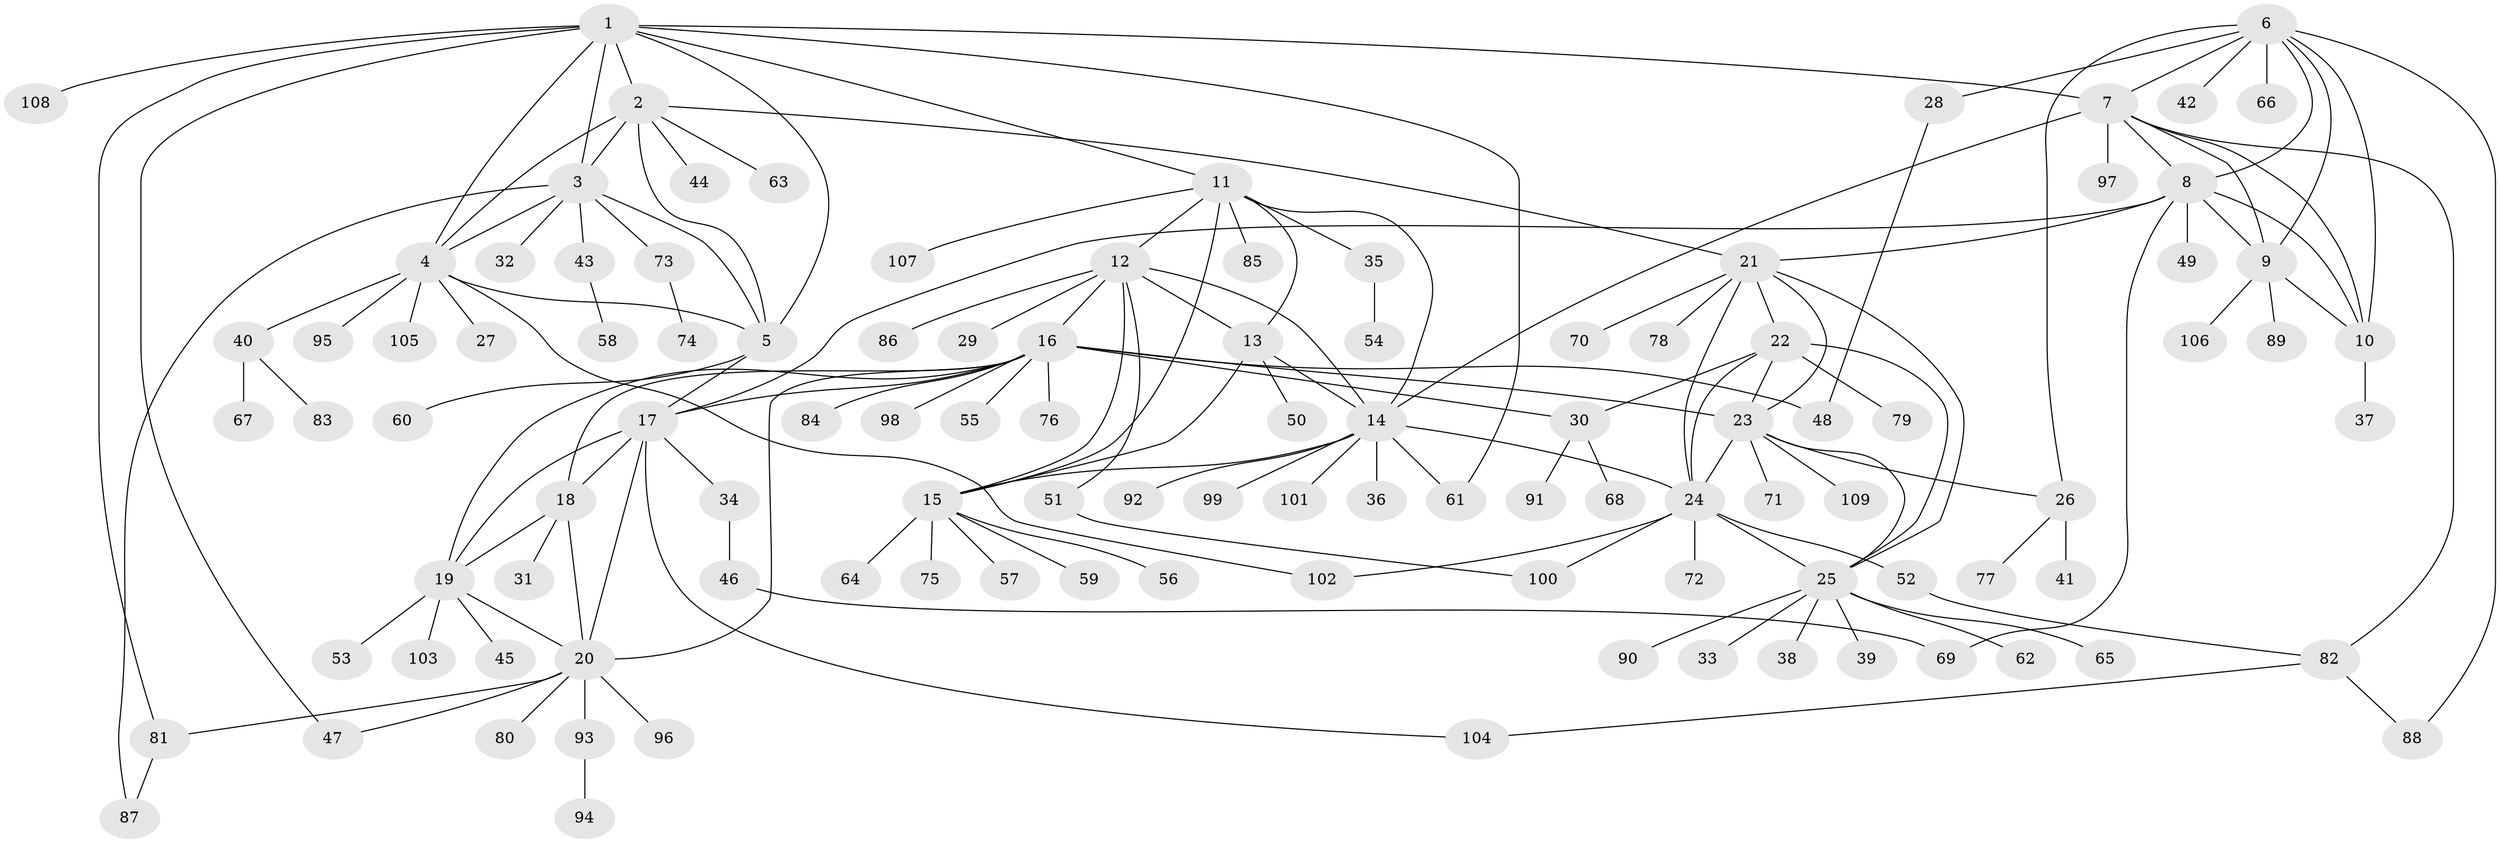 // coarse degree distribution, {15: 0.012048192771084338, 5: 0.012048192771084338, 9: 0.024096385542168676, 7: 0.012048192771084338, 10: 0.024096385542168676, 11: 0.024096385542168676, 4: 0.04819277108433735, 8: 0.03614457831325301, 17: 0.012048192771084338, 6: 0.024096385542168676, 1: 0.6265060240963856, 2: 0.12048192771084337, 3: 0.024096385542168676}
// Generated by graph-tools (version 1.1) at 2025/42/03/06/25 10:42:08]
// undirected, 109 vertices, 157 edges
graph export_dot {
graph [start="1"]
  node [color=gray90,style=filled];
  1;
  2;
  3;
  4;
  5;
  6;
  7;
  8;
  9;
  10;
  11;
  12;
  13;
  14;
  15;
  16;
  17;
  18;
  19;
  20;
  21;
  22;
  23;
  24;
  25;
  26;
  27;
  28;
  29;
  30;
  31;
  32;
  33;
  34;
  35;
  36;
  37;
  38;
  39;
  40;
  41;
  42;
  43;
  44;
  45;
  46;
  47;
  48;
  49;
  50;
  51;
  52;
  53;
  54;
  55;
  56;
  57;
  58;
  59;
  60;
  61;
  62;
  63;
  64;
  65;
  66;
  67;
  68;
  69;
  70;
  71;
  72;
  73;
  74;
  75;
  76;
  77;
  78;
  79;
  80;
  81;
  82;
  83;
  84;
  85;
  86;
  87;
  88;
  89;
  90;
  91;
  92;
  93;
  94;
  95;
  96;
  97;
  98;
  99;
  100;
  101;
  102;
  103;
  104;
  105;
  106;
  107;
  108;
  109;
  1 -- 2;
  1 -- 3;
  1 -- 4;
  1 -- 5;
  1 -- 7;
  1 -- 11;
  1 -- 47;
  1 -- 61;
  1 -- 81;
  1 -- 108;
  2 -- 3;
  2 -- 4;
  2 -- 5;
  2 -- 21;
  2 -- 44;
  2 -- 63;
  3 -- 4;
  3 -- 5;
  3 -- 32;
  3 -- 43;
  3 -- 73;
  3 -- 87;
  4 -- 5;
  4 -- 27;
  4 -- 40;
  4 -- 95;
  4 -- 102;
  4 -- 105;
  5 -- 17;
  5 -- 60;
  6 -- 7;
  6 -- 8;
  6 -- 9;
  6 -- 10;
  6 -- 26;
  6 -- 28;
  6 -- 42;
  6 -- 66;
  6 -- 88;
  7 -- 8;
  7 -- 9;
  7 -- 10;
  7 -- 14;
  7 -- 82;
  7 -- 97;
  8 -- 9;
  8 -- 10;
  8 -- 17;
  8 -- 21;
  8 -- 49;
  8 -- 69;
  9 -- 10;
  9 -- 89;
  9 -- 106;
  10 -- 37;
  11 -- 12;
  11 -- 13;
  11 -- 14;
  11 -- 15;
  11 -- 35;
  11 -- 85;
  11 -- 107;
  12 -- 13;
  12 -- 14;
  12 -- 15;
  12 -- 16;
  12 -- 29;
  12 -- 51;
  12 -- 86;
  13 -- 14;
  13 -- 15;
  13 -- 50;
  14 -- 15;
  14 -- 24;
  14 -- 36;
  14 -- 61;
  14 -- 92;
  14 -- 99;
  14 -- 101;
  15 -- 56;
  15 -- 57;
  15 -- 59;
  15 -- 64;
  15 -- 75;
  16 -- 17;
  16 -- 18;
  16 -- 19;
  16 -- 20;
  16 -- 23;
  16 -- 30;
  16 -- 48;
  16 -- 55;
  16 -- 76;
  16 -- 84;
  16 -- 98;
  17 -- 18;
  17 -- 19;
  17 -- 20;
  17 -- 34;
  17 -- 104;
  18 -- 19;
  18 -- 20;
  18 -- 31;
  19 -- 20;
  19 -- 45;
  19 -- 53;
  19 -- 103;
  20 -- 47;
  20 -- 80;
  20 -- 81;
  20 -- 93;
  20 -- 96;
  21 -- 22;
  21 -- 23;
  21 -- 24;
  21 -- 25;
  21 -- 70;
  21 -- 78;
  22 -- 23;
  22 -- 24;
  22 -- 25;
  22 -- 30;
  22 -- 79;
  23 -- 24;
  23 -- 25;
  23 -- 26;
  23 -- 71;
  23 -- 109;
  24 -- 25;
  24 -- 52;
  24 -- 72;
  24 -- 100;
  24 -- 102;
  25 -- 33;
  25 -- 38;
  25 -- 39;
  25 -- 62;
  25 -- 65;
  25 -- 90;
  26 -- 41;
  26 -- 77;
  28 -- 48;
  30 -- 68;
  30 -- 91;
  34 -- 46;
  35 -- 54;
  40 -- 67;
  40 -- 83;
  43 -- 58;
  46 -- 69;
  51 -- 100;
  52 -- 82;
  73 -- 74;
  81 -- 87;
  82 -- 88;
  82 -- 104;
  93 -- 94;
}
